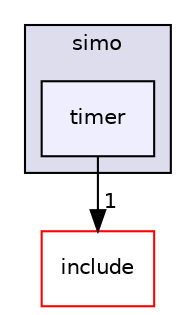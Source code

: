 digraph "core/src/simo/timer" {
  compound=true
  node [ fontsize="10", fontname="Helvetica"];
  edge [ labelfontsize="10", labelfontname="Helvetica"];
  subgraph clusterdir_c4acac0979fb7e09bcb67a660e699ac3 {
    graph [ bgcolor="#ddddee", pencolor="black", label="simo" fontname="Helvetica", fontsize="10", URL="dir_c4acac0979fb7e09bcb67a660e699ac3.html"]
  dir_fb185aa072d8d934aa3fbb08a3bd6282 [shape=box, label="timer", style="filled", fillcolor="#eeeeff", pencolor="black", URL="dir_fb185aa072d8d934aa3fbb08a3bd6282.html"];
  }
  dir_24d671cfcbc5d5238a6bd565a49d198f [shape=box label="include" fillcolor="white" style="filled" color="red" URL="dir_24d671cfcbc5d5238a6bd565a49d198f.html"];
  dir_fb185aa072d8d934aa3fbb08a3bd6282->dir_24d671cfcbc5d5238a6bd565a49d198f [headlabel="1", labeldistance=1.5 headhref="dir_000019_000001.html"];
}
